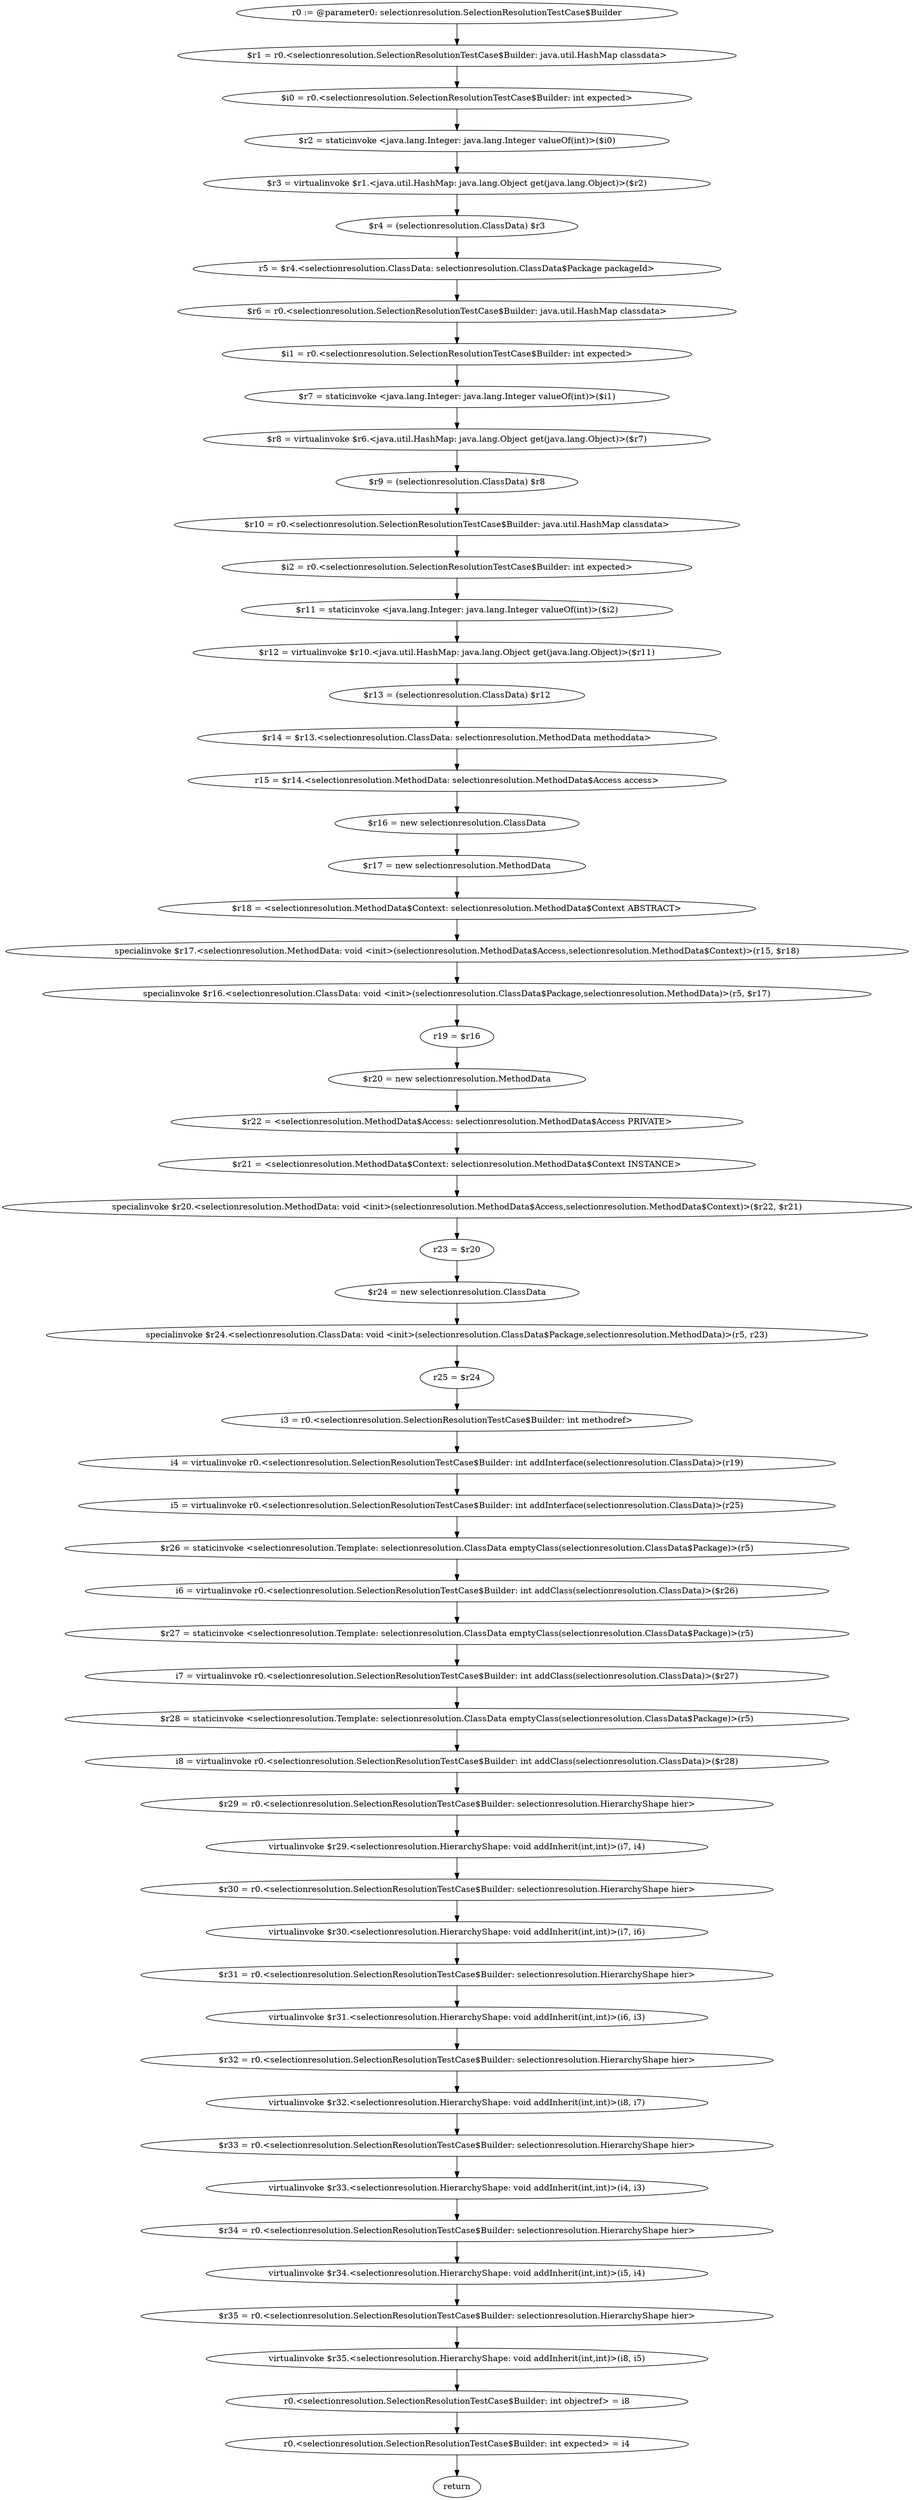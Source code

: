 digraph "unitGraph" {
    "r0 := @parameter0: selectionresolution.SelectionResolutionTestCase$Builder"
    "$r1 = r0.<selectionresolution.SelectionResolutionTestCase$Builder: java.util.HashMap classdata>"
    "$i0 = r0.<selectionresolution.SelectionResolutionTestCase$Builder: int expected>"
    "$r2 = staticinvoke <java.lang.Integer: java.lang.Integer valueOf(int)>($i0)"
    "$r3 = virtualinvoke $r1.<java.util.HashMap: java.lang.Object get(java.lang.Object)>($r2)"
    "$r4 = (selectionresolution.ClassData) $r3"
    "r5 = $r4.<selectionresolution.ClassData: selectionresolution.ClassData$Package packageId>"
    "$r6 = r0.<selectionresolution.SelectionResolutionTestCase$Builder: java.util.HashMap classdata>"
    "$i1 = r0.<selectionresolution.SelectionResolutionTestCase$Builder: int expected>"
    "$r7 = staticinvoke <java.lang.Integer: java.lang.Integer valueOf(int)>($i1)"
    "$r8 = virtualinvoke $r6.<java.util.HashMap: java.lang.Object get(java.lang.Object)>($r7)"
    "$r9 = (selectionresolution.ClassData) $r8"
    "$r10 = r0.<selectionresolution.SelectionResolutionTestCase$Builder: java.util.HashMap classdata>"
    "$i2 = r0.<selectionresolution.SelectionResolutionTestCase$Builder: int expected>"
    "$r11 = staticinvoke <java.lang.Integer: java.lang.Integer valueOf(int)>($i2)"
    "$r12 = virtualinvoke $r10.<java.util.HashMap: java.lang.Object get(java.lang.Object)>($r11)"
    "$r13 = (selectionresolution.ClassData) $r12"
    "$r14 = $r13.<selectionresolution.ClassData: selectionresolution.MethodData methoddata>"
    "r15 = $r14.<selectionresolution.MethodData: selectionresolution.MethodData$Access access>"
    "$r16 = new selectionresolution.ClassData"
    "$r17 = new selectionresolution.MethodData"
    "$r18 = <selectionresolution.MethodData$Context: selectionresolution.MethodData$Context ABSTRACT>"
    "specialinvoke $r17.<selectionresolution.MethodData: void <init>(selectionresolution.MethodData$Access,selectionresolution.MethodData$Context)>(r15, $r18)"
    "specialinvoke $r16.<selectionresolution.ClassData: void <init>(selectionresolution.ClassData$Package,selectionresolution.MethodData)>(r5, $r17)"
    "r19 = $r16"
    "$r20 = new selectionresolution.MethodData"
    "$r22 = <selectionresolution.MethodData$Access: selectionresolution.MethodData$Access PRIVATE>"
    "$r21 = <selectionresolution.MethodData$Context: selectionresolution.MethodData$Context INSTANCE>"
    "specialinvoke $r20.<selectionresolution.MethodData: void <init>(selectionresolution.MethodData$Access,selectionresolution.MethodData$Context)>($r22, $r21)"
    "r23 = $r20"
    "$r24 = new selectionresolution.ClassData"
    "specialinvoke $r24.<selectionresolution.ClassData: void <init>(selectionresolution.ClassData$Package,selectionresolution.MethodData)>(r5, r23)"
    "r25 = $r24"
    "i3 = r0.<selectionresolution.SelectionResolutionTestCase$Builder: int methodref>"
    "i4 = virtualinvoke r0.<selectionresolution.SelectionResolutionTestCase$Builder: int addInterface(selectionresolution.ClassData)>(r19)"
    "i5 = virtualinvoke r0.<selectionresolution.SelectionResolutionTestCase$Builder: int addInterface(selectionresolution.ClassData)>(r25)"
    "$r26 = staticinvoke <selectionresolution.Template: selectionresolution.ClassData emptyClass(selectionresolution.ClassData$Package)>(r5)"
    "i6 = virtualinvoke r0.<selectionresolution.SelectionResolutionTestCase$Builder: int addClass(selectionresolution.ClassData)>($r26)"
    "$r27 = staticinvoke <selectionresolution.Template: selectionresolution.ClassData emptyClass(selectionresolution.ClassData$Package)>(r5)"
    "i7 = virtualinvoke r0.<selectionresolution.SelectionResolutionTestCase$Builder: int addClass(selectionresolution.ClassData)>($r27)"
    "$r28 = staticinvoke <selectionresolution.Template: selectionresolution.ClassData emptyClass(selectionresolution.ClassData$Package)>(r5)"
    "i8 = virtualinvoke r0.<selectionresolution.SelectionResolutionTestCase$Builder: int addClass(selectionresolution.ClassData)>($r28)"
    "$r29 = r0.<selectionresolution.SelectionResolutionTestCase$Builder: selectionresolution.HierarchyShape hier>"
    "virtualinvoke $r29.<selectionresolution.HierarchyShape: void addInherit(int,int)>(i7, i4)"
    "$r30 = r0.<selectionresolution.SelectionResolutionTestCase$Builder: selectionresolution.HierarchyShape hier>"
    "virtualinvoke $r30.<selectionresolution.HierarchyShape: void addInherit(int,int)>(i7, i6)"
    "$r31 = r0.<selectionresolution.SelectionResolutionTestCase$Builder: selectionresolution.HierarchyShape hier>"
    "virtualinvoke $r31.<selectionresolution.HierarchyShape: void addInherit(int,int)>(i6, i3)"
    "$r32 = r0.<selectionresolution.SelectionResolutionTestCase$Builder: selectionresolution.HierarchyShape hier>"
    "virtualinvoke $r32.<selectionresolution.HierarchyShape: void addInherit(int,int)>(i8, i7)"
    "$r33 = r0.<selectionresolution.SelectionResolutionTestCase$Builder: selectionresolution.HierarchyShape hier>"
    "virtualinvoke $r33.<selectionresolution.HierarchyShape: void addInherit(int,int)>(i4, i3)"
    "$r34 = r0.<selectionresolution.SelectionResolutionTestCase$Builder: selectionresolution.HierarchyShape hier>"
    "virtualinvoke $r34.<selectionresolution.HierarchyShape: void addInherit(int,int)>(i5, i4)"
    "$r35 = r0.<selectionresolution.SelectionResolutionTestCase$Builder: selectionresolution.HierarchyShape hier>"
    "virtualinvoke $r35.<selectionresolution.HierarchyShape: void addInherit(int,int)>(i8, i5)"
    "r0.<selectionresolution.SelectionResolutionTestCase$Builder: int objectref> = i8"
    "r0.<selectionresolution.SelectionResolutionTestCase$Builder: int expected> = i4"
    "return"
    "r0 := @parameter0: selectionresolution.SelectionResolutionTestCase$Builder"->"$r1 = r0.<selectionresolution.SelectionResolutionTestCase$Builder: java.util.HashMap classdata>";
    "$r1 = r0.<selectionresolution.SelectionResolutionTestCase$Builder: java.util.HashMap classdata>"->"$i0 = r0.<selectionresolution.SelectionResolutionTestCase$Builder: int expected>";
    "$i0 = r0.<selectionresolution.SelectionResolutionTestCase$Builder: int expected>"->"$r2 = staticinvoke <java.lang.Integer: java.lang.Integer valueOf(int)>($i0)";
    "$r2 = staticinvoke <java.lang.Integer: java.lang.Integer valueOf(int)>($i0)"->"$r3 = virtualinvoke $r1.<java.util.HashMap: java.lang.Object get(java.lang.Object)>($r2)";
    "$r3 = virtualinvoke $r1.<java.util.HashMap: java.lang.Object get(java.lang.Object)>($r2)"->"$r4 = (selectionresolution.ClassData) $r3";
    "$r4 = (selectionresolution.ClassData) $r3"->"r5 = $r4.<selectionresolution.ClassData: selectionresolution.ClassData$Package packageId>";
    "r5 = $r4.<selectionresolution.ClassData: selectionresolution.ClassData$Package packageId>"->"$r6 = r0.<selectionresolution.SelectionResolutionTestCase$Builder: java.util.HashMap classdata>";
    "$r6 = r0.<selectionresolution.SelectionResolutionTestCase$Builder: java.util.HashMap classdata>"->"$i1 = r0.<selectionresolution.SelectionResolutionTestCase$Builder: int expected>";
    "$i1 = r0.<selectionresolution.SelectionResolutionTestCase$Builder: int expected>"->"$r7 = staticinvoke <java.lang.Integer: java.lang.Integer valueOf(int)>($i1)";
    "$r7 = staticinvoke <java.lang.Integer: java.lang.Integer valueOf(int)>($i1)"->"$r8 = virtualinvoke $r6.<java.util.HashMap: java.lang.Object get(java.lang.Object)>($r7)";
    "$r8 = virtualinvoke $r6.<java.util.HashMap: java.lang.Object get(java.lang.Object)>($r7)"->"$r9 = (selectionresolution.ClassData) $r8";
    "$r9 = (selectionresolution.ClassData) $r8"->"$r10 = r0.<selectionresolution.SelectionResolutionTestCase$Builder: java.util.HashMap classdata>";
    "$r10 = r0.<selectionresolution.SelectionResolutionTestCase$Builder: java.util.HashMap classdata>"->"$i2 = r0.<selectionresolution.SelectionResolutionTestCase$Builder: int expected>";
    "$i2 = r0.<selectionresolution.SelectionResolutionTestCase$Builder: int expected>"->"$r11 = staticinvoke <java.lang.Integer: java.lang.Integer valueOf(int)>($i2)";
    "$r11 = staticinvoke <java.lang.Integer: java.lang.Integer valueOf(int)>($i2)"->"$r12 = virtualinvoke $r10.<java.util.HashMap: java.lang.Object get(java.lang.Object)>($r11)";
    "$r12 = virtualinvoke $r10.<java.util.HashMap: java.lang.Object get(java.lang.Object)>($r11)"->"$r13 = (selectionresolution.ClassData) $r12";
    "$r13 = (selectionresolution.ClassData) $r12"->"$r14 = $r13.<selectionresolution.ClassData: selectionresolution.MethodData methoddata>";
    "$r14 = $r13.<selectionresolution.ClassData: selectionresolution.MethodData methoddata>"->"r15 = $r14.<selectionresolution.MethodData: selectionresolution.MethodData$Access access>";
    "r15 = $r14.<selectionresolution.MethodData: selectionresolution.MethodData$Access access>"->"$r16 = new selectionresolution.ClassData";
    "$r16 = new selectionresolution.ClassData"->"$r17 = new selectionresolution.MethodData";
    "$r17 = new selectionresolution.MethodData"->"$r18 = <selectionresolution.MethodData$Context: selectionresolution.MethodData$Context ABSTRACT>";
    "$r18 = <selectionresolution.MethodData$Context: selectionresolution.MethodData$Context ABSTRACT>"->"specialinvoke $r17.<selectionresolution.MethodData: void <init>(selectionresolution.MethodData$Access,selectionresolution.MethodData$Context)>(r15, $r18)";
    "specialinvoke $r17.<selectionresolution.MethodData: void <init>(selectionresolution.MethodData$Access,selectionresolution.MethodData$Context)>(r15, $r18)"->"specialinvoke $r16.<selectionresolution.ClassData: void <init>(selectionresolution.ClassData$Package,selectionresolution.MethodData)>(r5, $r17)";
    "specialinvoke $r16.<selectionresolution.ClassData: void <init>(selectionresolution.ClassData$Package,selectionresolution.MethodData)>(r5, $r17)"->"r19 = $r16";
    "r19 = $r16"->"$r20 = new selectionresolution.MethodData";
    "$r20 = new selectionresolution.MethodData"->"$r22 = <selectionresolution.MethodData$Access: selectionresolution.MethodData$Access PRIVATE>";
    "$r22 = <selectionresolution.MethodData$Access: selectionresolution.MethodData$Access PRIVATE>"->"$r21 = <selectionresolution.MethodData$Context: selectionresolution.MethodData$Context INSTANCE>";
    "$r21 = <selectionresolution.MethodData$Context: selectionresolution.MethodData$Context INSTANCE>"->"specialinvoke $r20.<selectionresolution.MethodData: void <init>(selectionresolution.MethodData$Access,selectionresolution.MethodData$Context)>($r22, $r21)";
    "specialinvoke $r20.<selectionresolution.MethodData: void <init>(selectionresolution.MethodData$Access,selectionresolution.MethodData$Context)>($r22, $r21)"->"r23 = $r20";
    "r23 = $r20"->"$r24 = new selectionresolution.ClassData";
    "$r24 = new selectionresolution.ClassData"->"specialinvoke $r24.<selectionresolution.ClassData: void <init>(selectionresolution.ClassData$Package,selectionresolution.MethodData)>(r5, r23)";
    "specialinvoke $r24.<selectionresolution.ClassData: void <init>(selectionresolution.ClassData$Package,selectionresolution.MethodData)>(r5, r23)"->"r25 = $r24";
    "r25 = $r24"->"i3 = r0.<selectionresolution.SelectionResolutionTestCase$Builder: int methodref>";
    "i3 = r0.<selectionresolution.SelectionResolutionTestCase$Builder: int methodref>"->"i4 = virtualinvoke r0.<selectionresolution.SelectionResolutionTestCase$Builder: int addInterface(selectionresolution.ClassData)>(r19)";
    "i4 = virtualinvoke r0.<selectionresolution.SelectionResolutionTestCase$Builder: int addInterface(selectionresolution.ClassData)>(r19)"->"i5 = virtualinvoke r0.<selectionresolution.SelectionResolutionTestCase$Builder: int addInterface(selectionresolution.ClassData)>(r25)";
    "i5 = virtualinvoke r0.<selectionresolution.SelectionResolutionTestCase$Builder: int addInterface(selectionresolution.ClassData)>(r25)"->"$r26 = staticinvoke <selectionresolution.Template: selectionresolution.ClassData emptyClass(selectionresolution.ClassData$Package)>(r5)";
    "$r26 = staticinvoke <selectionresolution.Template: selectionresolution.ClassData emptyClass(selectionresolution.ClassData$Package)>(r5)"->"i6 = virtualinvoke r0.<selectionresolution.SelectionResolutionTestCase$Builder: int addClass(selectionresolution.ClassData)>($r26)";
    "i6 = virtualinvoke r0.<selectionresolution.SelectionResolutionTestCase$Builder: int addClass(selectionresolution.ClassData)>($r26)"->"$r27 = staticinvoke <selectionresolution.Template: selectionresolution.ClassData emptyClass(selectionresolution.ClassData$Package)>(r5)";
    "$r27 = staticinvoke <selectionresolution.Template: selectionresolution.ClassData emptyClass(selectionresolution.ClassData$Package)>(r5)"->"i7 = virtualinvoke r0.<selectionresolution.SelectionResolutionTestCase$Builder: int addClass(selectionresolution.ClassData)>($r27)";
    "i7 = virtualinvoke r0.<selectionresolution.SelectionResolutionTestCase$Builder: int addClass(selectionresolution.ClassData)>($r27)"->"$r28 = staticinvoke <selectionresolution.Template: selectionresolution.ClassData emptyClass(selectionresolution.ClassData$Package)>(r5)";
    "$r28 = staticinvoke <selectionresolution.Template: selectionresolution.ClassData emptyClass(selectionresolution.ClassData$Package)>(r5)"->"i8 = virtualinvoke r0.<selectionresolution.SelectionResolutionTestCase$Builder: int addClass(selectionresolution.ClassData)>($r28)";
    "i8 = virtualinvoke r0.<selectionresolution.SelectionResolutionTestCase$Builder: int addClass(selectionresolution.ClassData)>($r28)"->"$r29 = r0.<selectionresolution.SelectionResolutionTestCase$Builder: selectionresolution.HierarchyShape hier>";
    "$r29 = r0.<selectionresolution.SelectionResolutionTestCase$Builder: selectionresolution.HierarchyShape hier>"->"virtualinvoke $r29.<selectionresolution.HierarchyShape: void addInherit(int,int)>(i7, i4)";
    "virtualinvoke $r29.<selectionresolution.HierarchyShape: void addInherit(int,int)>(i7, i4)"->"$r30 = r0.<selectionresolution.SelectionResolutionTestCase$Builder: selectionresolution.HierarchyShape hier>";
    "$r30 = r0.<selectionresolution.SelectionResolutionTestCase$Builder: selectionresolution.HierarchyShape hier>"->"virtualinvoke $r30.<selectionresolution.HierarchyShape: void addInherit(int,int)>(i7, i6)";
    "virtualinvoke $r30.<selectionresolution.HierarchyShape: void addInherit(int,int)>(i7, i6)"->"$r31 = r0.<selectionresolution.SelectionResolutionTestCase$Builder: selectionresolution.HierarchyShape hier>";
    "$r31 = r0.<selectionresolution.SelectionResolutionTestCase$Builder: selectionresolution.HierarchyShape hier>"->"virtualinvoke $r31.<selectionresolution.HierarchyShape: void addInherit(int,int)>(i6, i3)";
    "virtualinvoke $r31.<selectionresolution.HierarchyShape: void addInherit(int,int)>(i6, i3)"->"$r32 = r0.<selectionresolution.SelectionResolutionTestCase$Builder: selectionresolution.HierarchyShape hier>";
    "$r32 = r0.<selectionresolution.SelectionResolutionTestCase$Builder: selectionresolution.HierarchyShape hier>"->"virtualinvoke $r32.<selectionresolution.HierarchyShape: void addInherit(int,int)>(i8, i7)";
    "virtualinvoke $r32.<selectionresolution.HierarchyShape: void addInherit(int,int)>(i8, i7)"->"$r33 = r0.<selectionresolution.SelectionResolutionTestCase$Builder: selectionresolution.HierarchyShape hier>";
    "$r33 = r0.<selectionresolution.SelectionResolutionTestCase$Builder: selectionresolution.HierarchyShape hier>"->"virtualinvoke $r33.<selectionresolution.HierarchyShape: void addInherit(int,int)>(i4, i3)";
    "virtualinvoke $r33.<selectionresolution.HierarchyShape: void addInherit(int,int)>(i4, i3)"->"$r34 = r0.<selectionresolution.SelectionResolutionTestCase$Builder: selectionresolution.HierarchyShape hier>";
    "$r34 = r0.<selectionresolution.SelectionResolutionTestCase$Builder: selectionresolution.HierarchyShape hier>"->"virtualinvoke $r34.<selectionresolution.HierarchyShape: void addInherit(int,int)>(i5, i4)";
    "virtualinvoke $r34.<selectionresolution.HierarchyShape: void addInherit(int,int)>(i5, i4)"->"$r35 = r0.<selectionresolution.SelectionResolutionTestCase$Builder: selectionresolution.HierarchyShape hier>";
    "$r35 = r0.<selectionresolution.SelectionResolutionTestCase$Builder: selectionresolution.HierarchyShape hier>"->"virtualinvoke $r35.<selectionresolution.HierarchyShape: void addInherit(int,int)>(i8, i5)";
    "virtualinvoke $r35.<selectionresolution.HierarchyShape: void addInherit(int,int)>(i8, i5)"->"r0.<selectionresolution.SelectionResolutionTestCase$Builder: int objectref> = i8";
    "r0.<selectionresolution.SelectionResolutionTestCase$Builder: int objectref> = i8"->"r0.<selectionresolution.SelectionResolutionTestCase$Builder: int expected> = i4";
    "r0.<selectionresolution.SelectionResolutionTestCase$Builder: int expected> = i4"->"return";
}
